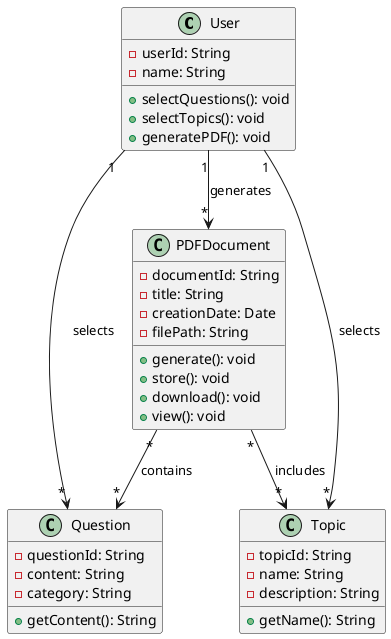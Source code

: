 @startuml
class User {
    - userId: String
    - name: String
    + selectQuestions(): void
    + selectTopics(): void
    + generatePDF(): void
}

class Question {
    - questionId: String
    - content: String
    - category: String
    + getContent(): String
}

class Topic {
    - topicId: String
    - name: String
    - description: String
    + getName(): String
}

class PDFDocument {
    - documentId: String
    - title: String
    - creationDate: Date
    - filePath: String
    + generate(): void
    + store(): void
    + download(): void
    + view(): void
}

User "1" --> "*" Question : selects
User "1" --> "*" Topic : selects
User "1" --> "*" PDFDocument : generates
PDFDocument "*" --> "*" Question : contains
PDFDocument "*" --> "*" Topic : includes
@enduml